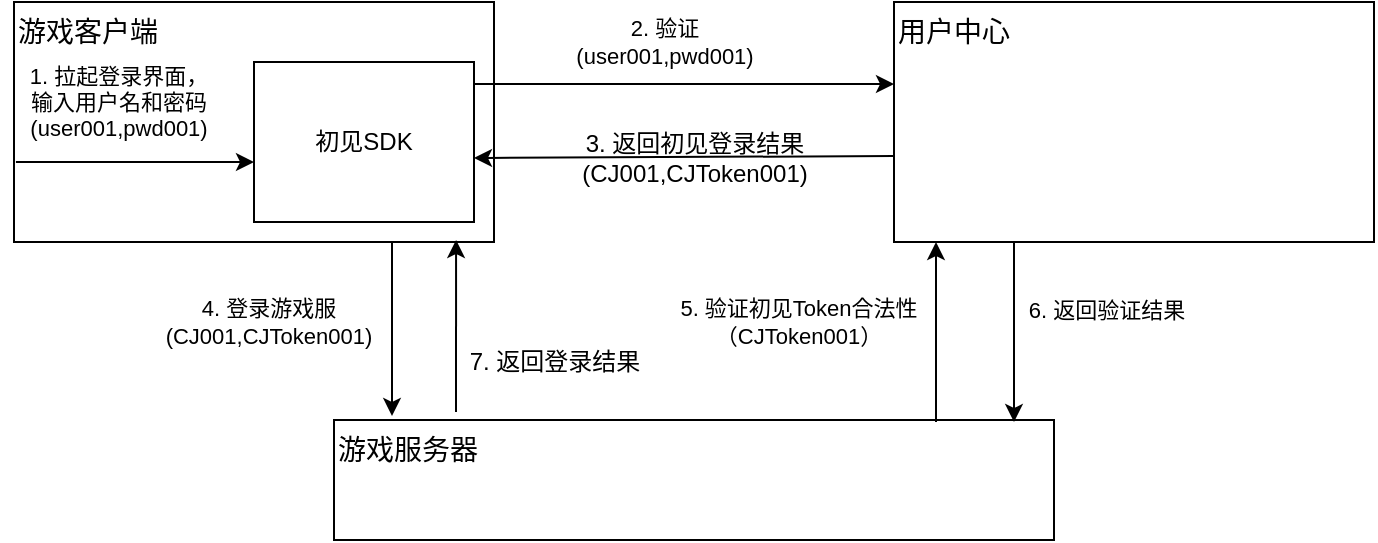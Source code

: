 <mxfile version="13.2.6" type="github">
  <diagram id="dxd3tHD40WdAk8Pdft18" name="Page-1">
    <mxGraphModel dx="1422" dy="761" grid="1" gridSize="10" guides="1" tooltips="1" connect="1" arrows="1" fold="1" page="1" pageScale="1" pageWidth="827" pageHeight="1169" math="0" shadow="0">
      <root>
        <mxCell id="0" />
        <mxCell id="1" parent="0" />
        <mxCell id="ILBT34EYTrfFMH7JFvp2-1" value="&lt;font style=&quot;font-size: 14px&quot;&gt;游戏客户端&lt;/font&gt;" style="rounded=0;whiteSpace=wrap;html=1;align=left;verticalAlign=top;" vertex="1" parent="1">
          <mxGeometry x="40" y="160" width="240" height="120" as="geometry" />
        </mxCell>
        <mxCell id="ILBT34EYTrfFMH7JFvp2-2" value="初见SDK" style="rounded=0;whiteSpace=wrap;html=1;align=center;" vertex="1" parent="1">
          <mxGeometry x="160" y="190" width="110" height="80" as="geometry" />
        </mxCell>
        <mxCell id="ILBT34EYTrfFMH7JFvp2-3" value="&lt;font style=&quot;font-size: 14px&quot;&gt;用户中心&lt;/font&gt;" style="rounded=0;whiteSpace=wrap;html=1;align=left;verticalAlign=top;" vertex="1" parent="1">
          <mxGeometry x="480" y="160" width="240" height="120" as="geometry" />
        </mxCell>
        <mxCell id="ILBT34EYTrfFMH7JFvp2-4" value="&lt;font style=&quot;font-size: 14px&quot;&gt;游戏服务器&lt;/font&gt;" style="rounded=0;whiteSpace=wrap;html=1;align=left;verticalAlign=top;" vertex="1" parent="1">
          <mxGeometry x="200" y="369" width="360" height="60" as="geometry" />
        </mxCell>
        <mxCell id="ILBT34EYTrfFMH7JFvp2-5" value="" style="endArrow=classic;html=1;entryX=0;entryY=0.5;entryDx=0;entryDy=0;exitX=1;exitY=0.138;exitDx=0;exitDy=0;exitPerimeter=0;" edge="1" parent="1" source="ILBT34EYTrfFMH7JFvp2-2">
          <mxGeometry width="50" height="50" relative="1" as="geometry">
            <mxPoint x="280" y="201" as="sourcePoint" />
            <mxPoint x="480" y="201" as="targetPoint" />
          </mxGeometry>
        </mxCell>
        <mxCell id="ILBT34EYTrfFMH7JFvp2-6" value="2. 验证&lt;br&gt;(user001,pwd001)" style="edgeLabel;html=1;align=center;verticalAlign=middle;resizable=0;points=[];labelBackgroundColor=none;" vertex="1" connectable="0" parent="ILBT34EYTrfFMH7JFvp2-5">
          <mxGeometry x="-0.13" y="-3" relative="1" as="geometry">
            <mxPoint x="3" y="-24" as="offset" />
          </mxGeometry>
        </mxCell>
        <mxCell id="ILBT34EYTrfFMH7JFvp2-7" value="" style="endArrow=classic;html=1;exitX=0;exitY=0.5;exitDx=0;exitDy=0;" edge="1" parent="1">
          <mxGeometry width="50" height="50" relative="1" as="geometry">
            <mxPoint x="480" y="237" as="sourcePoint" />
            <mxPoint x="270" y="238" as="targetPoint" />
          </mxGeometry>
        </mxCell>
        <mxCell id="ILBT34EYTrfFMH7JFvp2-8" value="3. 返回初见登录结果&lt;br&gt;(CJ001,CJToken001)" style="text;html=1;align=center;verticalAlign=middle;resizable=0;points=[];autosize=1;" vertex="1" parent="1">
          <mxGeometry x="315" y="223" width="130" height="30" as="geometry" />
        </mxCell>
        <mxCell id="ILBT34EYTrfFMH7JFvp2-10" value="" style="endArrow=classic;html=1;labelBackgroundColor=none;jumpStyle=none;exitX=0.004;exitY=0.667;exitDx=0;exitDy=0;exitPerimeter=0;" edge="1" parent="1" source="ILBT34EYTrfFMH7JFvp2-1">
          <mxGeometry width="50" height="50" relative="1" as="geometry">
            <mxPoint x="70" y="240" as="sourcePoint" />
            <mxPoint x="160" y="240" as="targetPoint" />
          </mxGeometry>
        </mxCell>
        <mxCell id="ILBT34EYTrfFMH7JFvp2-11" value="1. 拉起登录界面，&lt;br&gt;输入用户名和密码&lt;br&gt;(user001,pwd001)" style="edgeLabel;html=1;align=center;verticalAlign=middle;resizable=0;points=[];labelBackgroundColor=none;" vertex="1" connectable="0" parent="ILBT34EYTrfFMH7JFvp2-10">
          <mxGeometry x="-0.233" y="1" relative="1" as="geometry">
            <mxPoint x="5" y="-29" as="offset" />
          </mxGeometry>
        </mxCell>
        <mxCell id="ILBT34EYTrfFMH7JFvp2-13" value="" style="endArrow=classic;html=1;labelBackgroundColor=none;" edge="1" parent="1">
          <mxGeometry width="50" height="50" relative="1" as="geometry">
            <mxPoint x="229" y="280" as="sourcePoint" />
            <mxPoint x="229" y="367" as="targetPoint" />
          </mxGeometry>
        </mxCell>
        <mxCell id="ILBT34EYTrfFMH7JFvp2-14" value="4. 登录游戏服&lt;br&gt;(CJ001,CJToken001)" style="edgeLabel;html=1;align=center;verticalAlign=middle;resizable=0;points=[];labelBackgroundColor=none;" vertex="1" connectable="0" parent="ILBT34EYTrfFMH7JFvp2-13">
          <mxGeometry x="-0.287" y="4" relative="1" as="geometry">
            <mxPoint x="-66" y="9" as="offset" />
          </mxGeometry>
        </mxCell>
        <mxCell id="ILBT34EYTrfFMH7JFvp2-15" value="" style="endArrow=classic;html=1;labelBackgroundColor=none;" edge="1" parent="1">
          <mxGeometry width="50" height="50" relative="1" as="geometry">
            <mxPoint x="501" y="370" as="sourcePoint" />
            <mxPoint x="501" y="280" as="targetPoint" />
          </mxGeometry>
        </mxCell>
        <mxCell id="ILBT34EYTrfFMH7JFvp2-16" value="5. 验证初见Token合法性&lt;br&gt;（CJToken001）" style="edgeLabel;html=1;align=center;verticalAlign=middle;resizable=0;points=[];labelBackgroundColor=none;" vertex="1" connectable="0" parent="ILBT34EYTrfFMH7JFvp2-15">
          <mxGeometry x="0.244" y="1" relative="1" as="geometry">
            <mxPoint x="-68.61" y="5.99" as="offset" />
          </mxGeometry>
        </mxCell>
        <mxCell id="ILBT34EYTrfFMH7JFvp2-17" value="" style="endArrow=classic;html=1;labelBackgroundColor=none;exitX=0.25;exitY=1;exitDx=0;exitDy=0;" edge="1" parent="1" source="ILBT34EYTrfFMH7JFvp2-3">
          <mxGeometry width="50" height="50" relative="1" as="geometry">
            <mxPoint x="620" y="369" as="sourcePoint" />
            <mxPoint x="540" y="370" as="targetPoint" />
          </mxGeometry>
        </mxCell>
        <mxCell id="ILBT34EYTrfFMH7JFvp2-18" value="6. 返回验证结果" style="edgeLabel;html=1;align=center;verticalAlign=middle;resizable=0;points=[];labelBackgroundColor=none;" vertex="1" connectable="0" parent="ILBT34EYTrfFMH7JFvp2-17">
          <mxGeometry x="-0.244" y="5" relative="1" as="geometry">
            <mxPoint x="41" as="offset" />
          </mxGeometry>
        </mxCell>
        <mxCell id="ILBT34EYTrfFMH7JFvp2-20" value="" style="endArrow=classic;html=1;labelBackgroundColor=none;entryX=0.871;entryY=1.025;entryDx=0;entryDy=0;entryPerimeter=0;" edge="1" parent="1">
          <mxGeometry width="50" height="50" relative="1" as="geometry">
            <mxPoint x="261" y="365" as="sourcePoint" />
            <mxPoint x="261.04" y="279" as="targetPoint" />
          </mxGeometry>
        </mxCell>
        <mxCell id="ILBT34EYTrfFMH7JFvp2-21" value="7. 返回登录结果" style="text;html=1;align=center;verticalAlign=middle;resizable=0;points=[];autosize=1;" vertex="1" parent="1">
          <mxGeometry x="260" y="330" width="100" height="20" as="geometry" />
        </mxCell>
      </root>
    </mxGraphModel>
  </diagram>
</mxfile>
